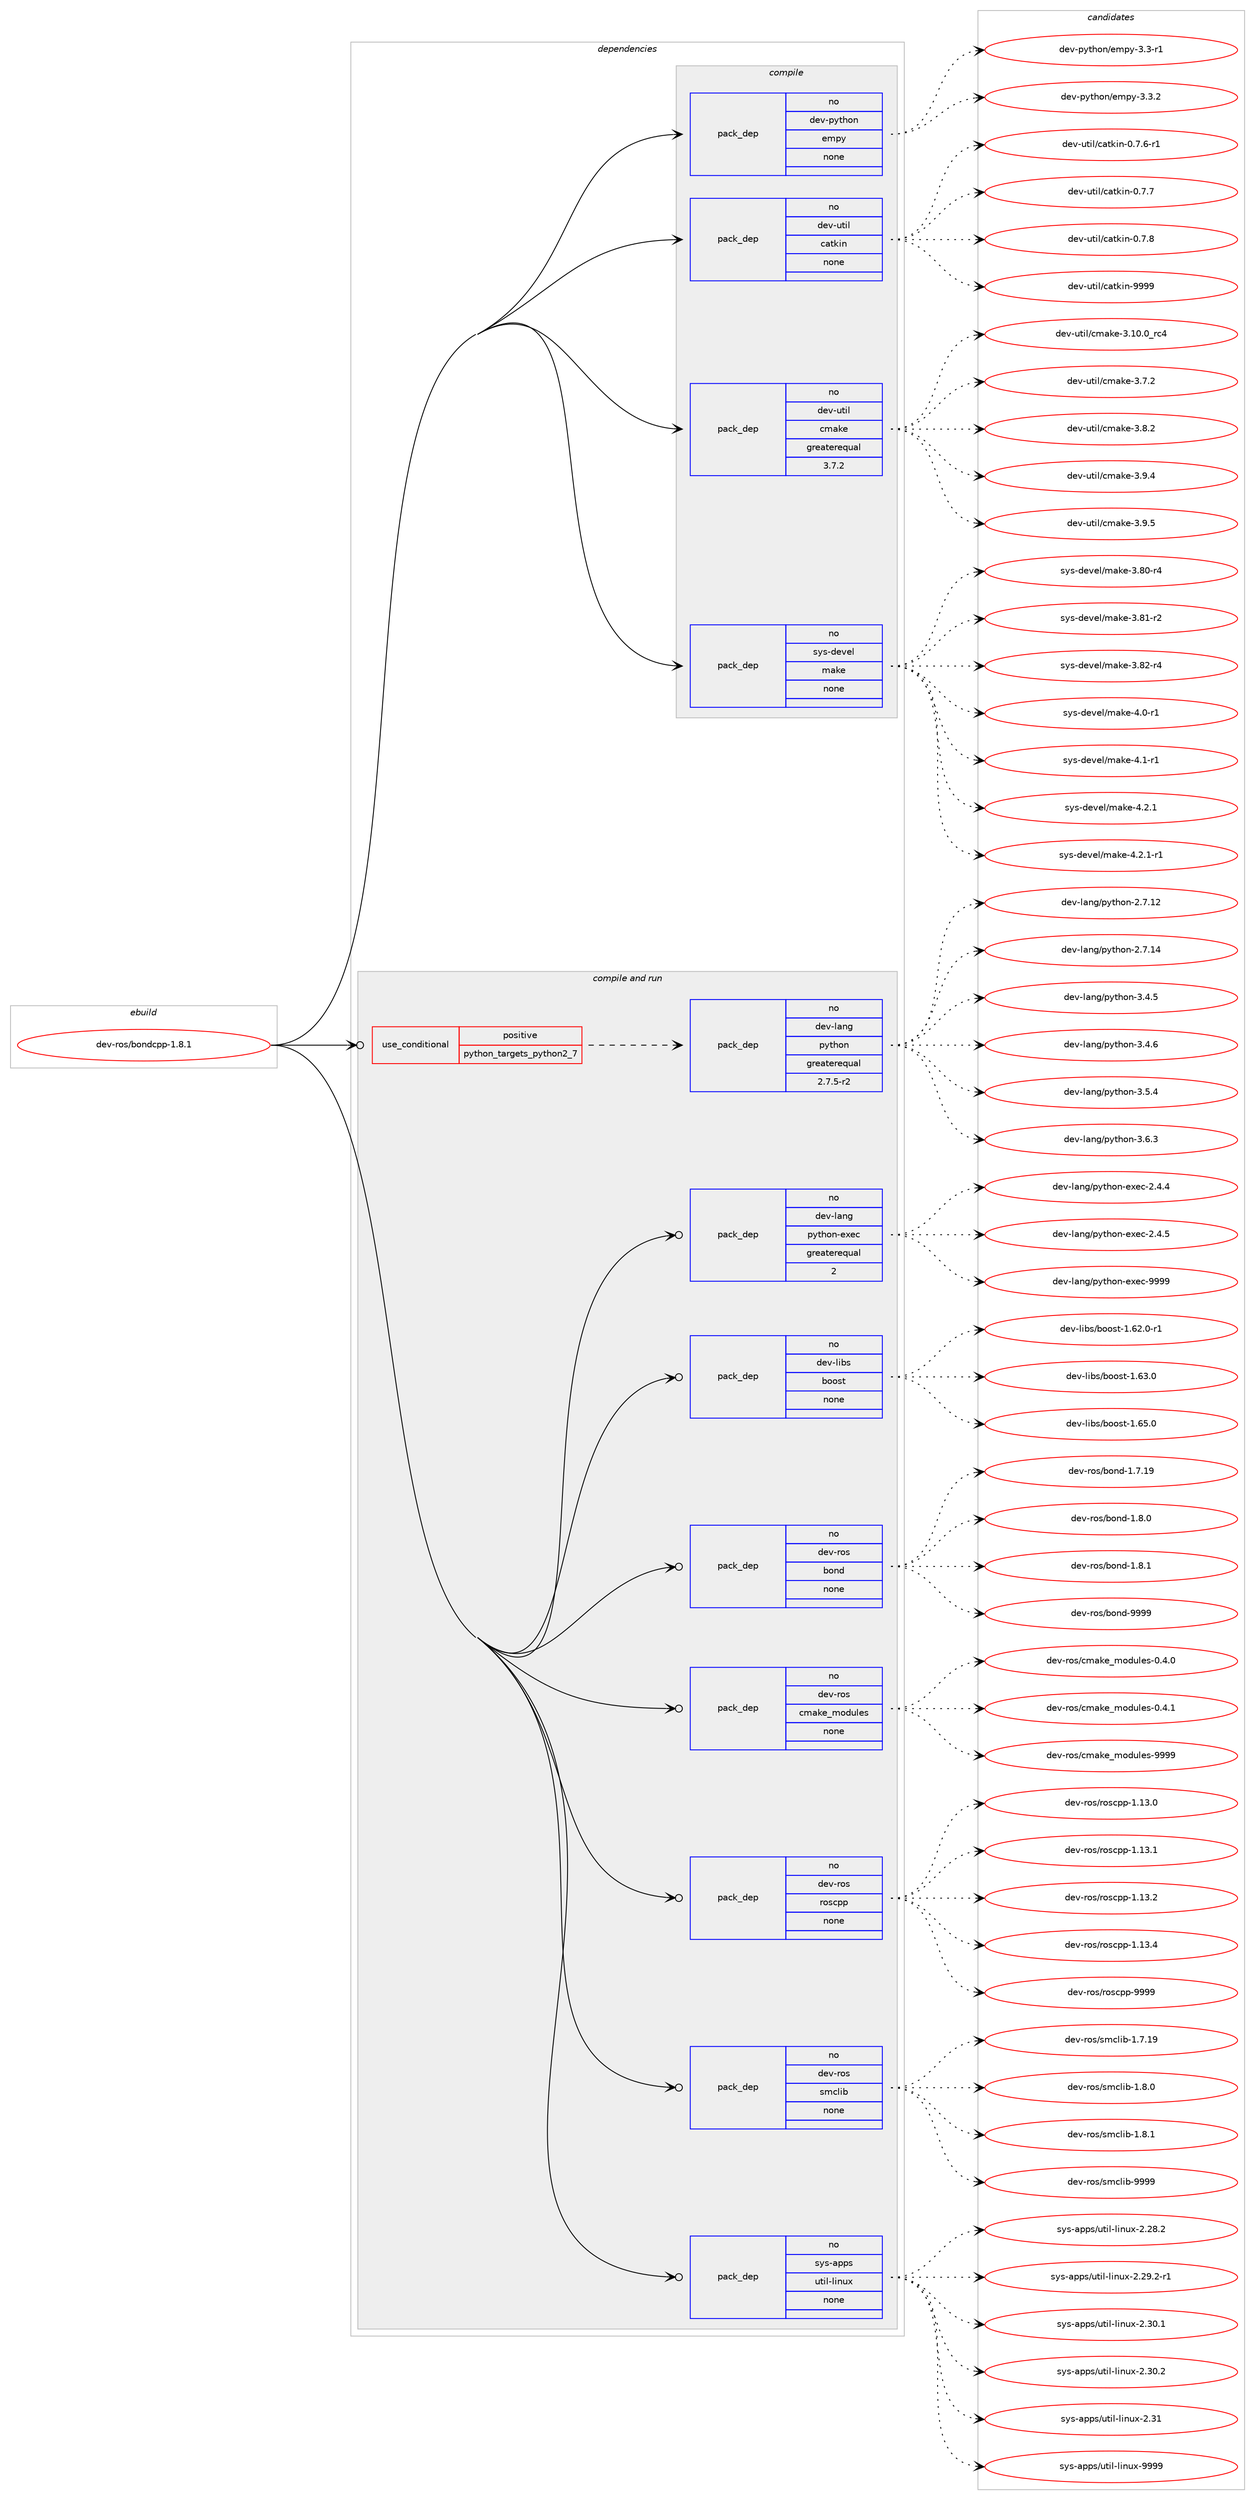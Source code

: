 digraph prolog {

# *************
# Graph options
# *************

newrank=true;
concentrate=true;
compound=true;
graph [rankdir=LR,fontname=Helvetica,fontsize=10,ranksep=1.5];#, ranksep=2.5, nodesep=0.2];
edge  [arrowhead=vee];
node  [fontname=Helvetica,fontsize=10];

# **********
# The ebuild
# **********

subgraph cluster_leftcol {
color=gray;
rank=same;
label=<<i>ebuild</i>>;
id [label="dev-ros/bondcpp-1.8.1", color=red, width=4, href="../dev-ros/bondcpp-1.8.1.svg"];
}

# ****************
# The dependencies
# ****************

subgraph cluster_midcol {
color=gray;
label=<<i>dependencies</i>>;
subgraph cluster_compile {
fillcolor="#eeeeee";
style=filled;
label=<<i>compile</i>>;
subgraph pack149179 {
dependency197997 [label=<<TABLE BORDER="0" CELLBORDER="1" CELLSPACING="0" CELLPADDING="4" WIDTH="220"><TR><TD ROWSPAN="6" CELLPADDING="30">pack_dep</TD></TR><TR><TD WIDTH="110">no</TD></TR><TR><TD>dev-python</TD></TR><TR><TD>empy</TD></TR><TR><TD>none</TD></TR><TR><TD></TD></TR></TABLE>>, shape=none, color=blue];
}
id:e -> dependency197997:w [weight=20,style="solid",arrowhead="vee"];
subgraph pack149180 {
dependency197998 [label=<<TABLE BORDER="0" CELLBORDER="1" CELLSPACING="0" CELLPADDING="4" WIDTH="220"><TR><TD ROWSPAN="6" CELLPADDING="30">pack_dep</TD></TR><TR><TD WIDTH="110">no</TD></TR><TR><TD>dev-util</TD></TR><TR><TD>catkin</TD></TR><TR><TD>none</TD></TR><TR><TD></TD></TR></TABLE>>, shape=none, color=blue];
}
id:e -> dependency197998:w [weight=20,style="solid",arrowhead="vee"];
subgraph pack149181 {
dependency197999 [label=<<TABLE BORDER="0" CELLBORDER="1" CELLSPACING="0" CELLPADDING="4" WIDTH="220"><TR><TD ROWSPAN="6" CELLPADDING="30">pack_dep</TD></TR><TR><TD WIDTH="110">no</TD></TR><TR><TD>dev-util</TD></TR><TR><TD>cmake</TD></TR><TR><TD>greaterequal</TD></TR><TR><TD>3.7.2</TD></TR></TABLE>>, shape=none, color=blue];
}
id:e -> dependency197999:w [weight=20,style="solid",arrowhead="vee"];
subgraph pack149182 {
dependency198000 [label=<<TABLE BORDER="0" CELLBORDER="1" CELLSPACING="0" CELLPADDING="4" WIDTH="220"><TR><TD ROWSPAN="6" CELLPADDING="30">pack_dep</TD></TR><TR><TD WIDTH="110">no</TD></TR><TR><TD>sys-devel</TD></TR><TR><TD>make</TD></TR><TR><TD>none</TD></TR><TR><TD></TD></TR></TABLE>>, shape=none, color=blue];
}
id:e -> dependency198000:w [weight=20,style="solid",arrowhead="vee"];
}
subgraph cluster_compileandrun {
fillcolor="#eeeeee";
style=filled;
label=<<i>compile and run</i>>;
subgraph cond44839 {
dependency198001 [label=<<TABLE BORDER="0" CELLBORDER="1" CELLSPACING="0" CELLPADDING="4"><TR><TD ROWSPAN="3" CELLPADDING="10">use_conditional</TD></TR><TR><TD>positive</TD></TR><TR><TD>python_targets_python2_7</TD></TR></TABLE>>, shape=none, color=red];
subgraph pack149183 {
dependency198002 [label=<<TABLE BORDER="0" CELLBORDER="1" CELLSPACING="0" CELLPADDING="4" WIDTH="220"><TR><TD ROWSPAN="6" CELLPADDING="30">pack_dep</TD></TR><TR><TD WIDTH="110">no</TD></TR><TR><TD>dev-lang</TD></TR><TR><TD>python</TD></TR><TR><TD>greaterequal</TD></TR><TR><TD>2.7.5-r2</TD></TR></TABLE>>, shape=none, color=blue];
}
dependency198001:e -> dependency198002:w [weight=20,style="dashed",arrowhead="vee"];
}
id:e -> dependency198001:w [weight=20,style="solid",arrowhead="odotvee"];
subgraph pack149184 {
dependency198003 [label=<<TABLE BORDER="0" CELLBORDER="1" CELLSPACING="0" CELLPADDING="4" WIDTH="220"><TR><TD ROWSPAN="6" CELLPADDING="30">pack_dep</TD></TR><TR><TD WIDTH="110">no</TD></TR><TR><TD>dev-lang</TD></TR><TR><TD>python-exec</TD></TR><TR><TD>greaterequal</TD></TR><TR><TD>2</TD></TR></TABLE>>, shape=none, color=blue];
}
id:e -> dependency198003:w [weight=20,style="solid",arrowhead="odotvee"];
subgraph pack149185 {
dependency198004 [label=<<TABLE BORDER="0" CELLBORDER="1" CELLSPACING="0" CELLPADDING="4" WIDTH="220"><TR><TD ROWSPAN="6" CELLPADDING="30">pack_dep</TD></TR><TR><TD WIDTH="110">no</TD></TR><TR><TD>dev-libs</TD></TR><TR><TD>boost</TD></TR><TR><TD>none</TD></TR><TR><TD></TD></TR></TABLE>>, shape=none, color=blue];
}
id:e -> dependency198004:w [weight=20,style="solid",arrowhead="odotvee"];
subgraph pack149186 {
dependency198005 [label=<<TABLE BORDER="0" CELLBORDER="1" CELLSPACING="0" CELLPADDING="4" WIDTH="220"><TR><TD ROWSPAN="6" CELLPADDING="30">pack_dep</TD></TR><TR><TD WIDTH="110">no</TD></TR><TR><TD>dev-ros</TD></TR><TR><TD>bond</TD></TR><TR><TD>none</TD></TR><TR><TD></TD></TR></TABLE>>, shape=none, color=blue];
}
id:e -> dependency198005:w [weight=20,style="solid",arrowhead="odotvee"];
subgraph pack149187 {
dependency198006 [label=<<TABLE BORDER="0" CELLBORDER="1" CELLSPACING="0" CELLPADDING="4" WIDTH="220"><TR><TD ROWSPAN="6" CELLPADDING="30">pack_dep</TD></TR><TR><TD WIDTH="110">no</TD></TR><TR><TD>dev-ros</TD></TR><TR><TD>cmake_modules</TD></TR><TR><TD>none</TD></TR><TR><TD></TD></TR></TABLE>>, shape=none, color=blue];
}
id:e -> dependency198006:w [weight=20,style="solid",arrowhead="odotvee"];
subgraph pack149188 {
dependency198007 [label=<<TABLE BORDER="0" CELLBORDER="1" CELLSPACING="0" CELLPADDING="4" WIDTH="220"><TR><TD ROWSPAN="6" CELLPADDING="30">pack_dep</TD></TR><TR><TD WIDTH="110">no</TD></TR><TR><TD>dev-ros</TD></TR><TR><TD>roscpp</TD></TR><TR><TD>none</TD></TR><TR><TD></TD></TR></TABLE>>, shape=none, color=blue];
}
id:e -> dependency198007:w [weight=20,style="solid",arrowhead="odotvee"];
subgraph pack149189 {
dependency198008 [label=<<TABLE BORDER="0" CELLBORDER="1" CELLSPACING="0" CELLPADDING="4" WIDTH="220"><TR><TD ROWSPAN="6" CELLPADDING="30">pack_dep</TD></TR><TR><TD WIDTH="110">no</TD></TR><TR><TD>dev-ros</TD></TR><TR><TD>smclib</TD></TR><TR><TD>none</TD></TR><TR><TD></TD></TR></TABLE>>, shape=none, color=blue];
}
id:e -> dependency198008:w [weight=20,style="solid",arrowhead="odotvee"];
subgraph pack149190 {
dependency198009 [label=<<TABLE BORDER="0" CELLBORDER="1" CELLSPACING="0" CELLPADDING="4" WIDTH="220"><TR><TD ROWSPAN="6" CELLPADDING="30">pack_dep</TD></TR><TR><TD WIDTH="110">no</TD></TR><TR><TD>sys-apps</TD></TR><TR><TD>util-linux</TD></TR><TR><TD>none</TD></TR><TR><TD></TD></TR></TABLE>>, shape=none, color=blue];
}
id:e -> dependency198009:w [weight=20,style="solid",arrowhead="odotvee"];
}
subgraph cluster_run {
fillcolor="#eeeeee";
style=filled;
label=<<i>run</i>>;
}
}

# **************
# The candidates
# **************

subgraph cluster_choices {
rank=same;
color=gray;
label=<<i>candidates</i>>;

subgraph choice149179 {
color=black;
nodesep=1;
choice1001011184511212111610411111047101109112121455146514511449 [label="dev-python/empy-3.3-r1", color=red, width=4,href="../dev-python/empy-3.3-r1.svg"];
choice1001011184511212111610411111047101109112121455146514650 [label="dev-python/empy-3.3.2", color=red, width=4,href="../dev-python/empy-3.3.2.svg"];
dependency197997:e -> choice1001011184511212111610411111047101109112121455146514511449:w [style=dotted,weight="100"];
dependency197997:e -> choice1001011184511212111610411111047101109112121455146514650:w [style=dotted,weight="100"];
}
subgraph choice149180 {
color=black;
nodesep=1;
choice100101118451171161051084799971161071051104548465546544511449 [label="dev-util/catkin-0.7.6-r1", color=red, width=4,href="../dev-util/catkin-0.7.6-r1.svg"];
choice10010111845117116105108479997116107105110454846554655 [label="dev-util/catkin-0.7.7", color=red, width=4,href="../dev-util/catkin-0.7.7.svg"];
choice10010111845117116105108479997116107105110454846554656 [label="dev-util/catkin-0.7.8", color=red, width=4,href="../dev-util/catkin-0.7.8.svg"];
choice100101118451171161051084799971161071051104557575757 [label="dev-util/catkin-9999", color=red, width=4,href="../dev-util/catkin-9999.svg"];
dependency197998:e -> choice100101118451171161051084799971161071051104548465546544511449:w [style=dotted,weight="100"];
dependency197998:e -> choice10010111845117116105108479997116107105110454846554655:w [style=dotted,weight="100"];
dependency197998:e -> choice10010111845117116105108479997116107105110454846554656:w [style=dotted,weight="100"];
dependency197998:e -> choice100101118451171161051084799971161071051104557575757:w [style=dotted,weight="100"];
}
subgraph choice149181 {
color=black;
nodesep=1;
choice1001011184511711610510847991099710710145514649484648951149952 [label="dev-util/cmake-3.10.0_rc4", color=red, width=4,href="../dev-util/cmake-3.10.0_rc4.svg"];
choice10010111845117116105108479910997107101455146554650 [label="dev-util/cmake-3.7.2", color=red, width=4,href="../dev-util/cmake-3.7.2.svg"];
choice10010111845117116105108479910997107101455146564650 [label="dev-util/cmake-3.8.2", color=red, width=4,href="../dev-util/cmake-3.8.2.svg"];
choice10010111845117116105108479910997107101455146574652 [label="dev-util/cmake-3.9.4", color=red, width=4,href="../dev-util/cmake-3.9.4.svg"];
choice10010111845117116105108479910997107101455146574653 [label="dev-util/cmake-3.9.5", color=red, width=4,href="../dev-util/cmake-3.9.5.svg"];
dependency197999:e -> choice1001011184511711610510847991099710710145514649484648951149952:w [style=dotted,weight="100"];
dependency197999:e -> choice10010111845117116105108479910997107101455146554650:w [style=dotted,weight="100"];
dependency197999:e -> choice10010111845117116105108479910997107101455146564650:w [style=dotted,weight="100"];
dependency197999:e -> choice10010111845117116105108479910997107101455146574652:w [style=dotted,weight="100"];
dependency197999:e -> choice10010111845117116105108479910997107101455146574653:w [style=dotted,weight="100"];
}
subgraph choice149182 {
color=black;
nodesep=1;
choice11512111545100101118101108471099710710145514656484511452 [label="sys-devel/make-3.80-r4", color=red, width=4,href="../sys-devel/make-3.80-r4.svg"];
choice11512111545100101118101108471099710710145514656494511450 [label="sys-devel/make-3.81-r2", color=red, width=4,href="../sys-devel/make-3.81-r2.svg"];
choice11512111545100101118101108471099710710145514656504511452 [label="sys-devel/make-3.82-r4", color=red, width=4,href="../sys-devel/make-3.82-r4.svg"];
choice115121115451001011181011084710997107101455246484511449 [label="sys-devel/make-4.0-r1", color=red, width=4,href="../sys-devel/make-4.0-r1.svg"];
choice115121115451001011181011084710997107101455246494511449 [label="sys-devel/make-4.1-r1", color=red, width=4,href="../sys-devel/make-4.1-r1.svg"];
choice115121115451001011181011084710997107101455246504649 [label="sys-devel/make-4.2.1", color=red, width=4,href="../sys-devel/make-4.2.1.svg"];
choice1151211154510010111810110847109971071014552465046494511449 [label="sys-devel/make-4.2.1-r1", color=red, width=4,href="../sys-devel/make-4.2.1-r1.svg"];
dependency198000:e -> choice11512111545100101118101108471099710710145514656484511452:w [style=dotted,weight="100"];
dependency198000:e -> choice11512111545100101118101108471099710710145514656494511450:w [style=dotted,weight="100"];
dependency198000:e -> choice11512111545100101118101108471099710710145514656504511452:w [style=dotted,weight="100"];
dependency198000:e -> choice115121115451001011181011084710997107101455246484511449:w [style=dotted,weight="100"];
dependency198000:e -> choice115121115451001011181011084710997107101455246494511449:w [style=dotted,weight="100"];
dependency198000:e -> choice115121115451001011181011084710997107101455246504649:w [style=dotted,weight="100"];
dependency198000:e -> choice1151211154510010111810110847109971071014552465046494511449:w [style=dotted,weight="100"];
}
subgraph choice149183 {
color=black;
nodesep=1;
choice10010111845108971101034711212111610411111045504655464950 [label="dev-lang/python-2.7.12", color=red, width=4,href="../dev-lang/python-2.7.12.svg"];
choice10010111845108971101034711212111610411111045504655464952 [label="dev-lang/python-2.7.14", color=red, width=4,href="../dev-lang/python-2.7.14.svg"];
choice100101118451089711010347112121116104111110455146524653 [label="dev-lang/python-3.4.5", color=red, width=4,href="../dev-lang/python-3.4.5.svg"];
choice100101118451089711010347112121116104111110455146524654 [label="dev-lang/python-3.4.6", color=red, width=4,href="../dev-lang/python-3.4.6.svg"];
choice100101118451089711010347112121116104111110455146534652 [label="dev-lang/python-3.5.4", color=red, width=4,href="../dev-lang/python-3.5.4.svg"];
choice100101118451089711010347112121116104111110455146544651 [label="dev-lang/python-3.6.3", color=red, width=4,href="../dev-lang/python-3.6.3.svg"];
dependency198002:e -> choice10010111845108971101034711212111610411111045504655464950:w [style=dotted,weight="100"];
dependency198002:e -> choice10010111845108971101034711212111610411111045504655464952:w [style=dotted,weight="100"];
dependency198002:e -> choice100101118451089711010347112121116104111110455146524653:w [style=dotted,weight="100"];
dependency198002:e -> choice100101118451089711010347112121116104111110455146524654:w [style=dotted,weight="100"];
dependency198002:e -> choice100101118451089711010347112121116104111110455146534652:w [style=dotted,weight="100"];
dependency198002:e -> choice100101118451089711010347112121116104111110455146544651:w [style=dotted,weight="100"];
}
subgraph choice149184 {
color=black;
nodesep=1;
choice1001011184510897110103471121211161041111104510112010199455046524652 [label="dev-lang/python-exec-2.4.4", color=red, width=4,href="../dev-lang/python-exec-2.4.4.svg"];
choice1001011184510897110103471121211161041111104510112010199455046524653 [label="dev-lang/python-exec-2.4.5", color=red, width=4,href="../dev-lang/python-exec-2.4.5.svg"];
choice10010111845108971101034711212111610411111045101120101994557575757 [label="dev-lang/python-exec-9999", color=red, width=4,href="../dev-lang/python-exec-9999.svg"];
dependency198003:e -> choice1001011184510897110103471121211161041111104510112010199455046524652:w [style=dotted,weight="100"];
dependency198003:e -> choice1001011184510897110103471121211161041111104510112010199455046524653:w [style=dotted,weight="100"];
dependency198003:e -> choice10010111845108971101034711212111610411111045101120101994557575757:w [style=dotted,weight="100"];
}
subgraph choice149185 {
color=black;
nodesep=1;
choice10010111845108105981154798111111115116454946545046484511449 [label="dev-libs/boost-1.62.0-r1", color=red, width=4,href="../dev-libs/boost-1.62.0-r1.svg"];
choice1001011184510810598115479811111111511645494654514648 [label="dev-libs/boost-1.63.0", color=red, width=4,href="../dev-libs/boost-1.63.0.svg"];
choice1001011184510810598115479811111111511645494654534648 [label="dev-libs/boost-1.65.0", color=red, width=4,href="../dev-libs/boost-1.65.0.svg"];
dependency198004:e -> choice10010111845108105981154798111111115116454946545046484511449:w [style=dotted,weight="100"];
dependency198004:e -> choice1001011184510810598115479811111111511645494654514648:w [style=dotted,weight="100"];
dependency198004:e -> choice1001011184510810598115479811111111511645494654534648:w [style=dotted,weight="100"];
}
subgraph choice149186 {
color=black;
nodesep=1;
choice10010111845114111115479811111010045494655464957 [label="dev-ros/bond-1.7.19", color=red, width=4,href="../dev-ros/bond-1.7.19.svg"];
choice100101118451141111154798111110100454946564648 [label="dev-ros/bond-1.8.0", color=red, width=4,href="../dev-ros/bond-1.8.0.svg"];
choice100101118451141111154798111110100454946564649 [label="dev-ros/bond-1.8.1", color=red, width=4,href="../dev-ros/bond-1.8.1.svg"];
choice1001011184511411111547981111101004557575757 [label="dev-ros/bond-9999", color=red, width=4,href="../dev-ros/bond-9999.svg"];
dependency198005:e -> choice10010111845114111115479811111010045494655464957:w [style=dotted,weight="100"];
dependency198005:e -> choice100101118451141111154798111110100454946564648:w [style=dotted,weight="100"];
dependency198005:e -> choice100101118451141111154798111110100454946564649:w [style=dotted,weight="100"];
dependency198005:e -> choice1001011184511411111547981111101004557575757:w [style=dotted,weight="100"];
}
subgraph choice149187 {
color=black;
nodesep=1;
choice1001011184511411111547991099710710195109111100117108101115454846524648 [label="dev-ros/cmake_modules-0.4.0", color=red, width=4,href="../dev-ros/cmake_modules-0.4.0.svg"];
choice1001011184511411111547991099710710195109111100117108101115454846524649 [label="dev-ros/cmake_modules-0.4.1", color=red, width=4,href="../dev-ros/cmake_modules-0.4.1.svg"];
choice10010111845114111115479910997107101951091111001171081011154557575757 [label="dev-ros/cmake_modules-9999", color=red, width=4,href="../dev-ros/cmake_modules-9999.svg"];
dependency198006:e -> choice1001011184511411111547991099710710195109111100117108101115454846524648:w [style=dotted,weight="100"];
dependency198006:e -> choice1001011184511411111547991099710710195109111100117108101115454846524649:w [style=dotted,weight="100"];
dependency198006:e -> choice10010111845114111115479910997107101951091111001171081011154557575757:w [style=dotted,weight="100"];
}
subgraph choice149188 {
color=black;
nodesep=1;
choice10010111845114111115471141111159911211245494649514648 [label="dev-ros/roscpp-1.13.0", color=red, width=4,href="../dev-ros/roscpp-1.13.0.svg"];
choice10010111845114111115471141111159911211245494649514649 [label="dev-ros/roscpp-1.13.1", color=red, width=4,href="../dev-ros/roscpp-1.13.1.svg"];
choice10010111845114111115471141111159911211245494649514650 [label="dev-ros/roscpp-1.13.2", color=red, width=4,href="../dev-ros/roscpp-1.13.2.svg"];
choice10010111845114111115471141111159911211245494649514652 [label="dev-ros/roscpp-1.13.4", color=red, width=4,href="../dev-ros/roscpp-1.13.4.svg"];
choice1001011184511411111547114111115991121124557575757 [label="dev-ros/roscpp-9999", color=red, width=4,href="../dev-ros/roscpp-9999.svg"];
dependency198007:e -> choice10010111845114111115471141111159911211245494649514648:w [style=dotted,weight="100"];
dependency198007:e -> choice10010111845114111115471141111159911211245494649514649:w [style=dotted,weight="100"];
dependency198007:e -> choice10010111845114111115471141111159911211245494649514650:w [style=dotted,weight="100"];
dependency198007:e -> choice10010111845114111115471141111159911211245494649514652:w [style=dotted,weight="100"];
dependency198007:e -> choice1001011184511411111547114111115991121124557575757:w [style=dotted,weight="100"];
}
subgraph choice149189 {
color=black;
nodesep=1;
choice1001011184511411111547115109991081059845494655464957 [label="dev-ros/smclib-1.7.19", color=red, width=4,href="../dev-ros/smclib-1.7.19.svg"];
choice10010111845114111115471151099910810598454946564648 [label="dev-ros/smclib-1.8.0", color=red, width=4,href="../dev-ros/smclib-1.8.0.svg"];
choice10010111845114111115471151099910810598454946564649 [label="dev-ros/smclib-1.8.1", color=red, width=4,href="../dev-ros/smclib-1.8.1.svg"];
choice100101118451141111154711510999108105984557575757 [label="dev-ros/smclib-9999", color=red, width=4,href="../dev-ros/smclib-9999.svg"];
dependency198008:e -> choice1001011184511411111547115109991081059845494655464957:w [style=dotted,weight="100"];
dependency198008:e -> choice10010111845114111115471151099910810598454946564648:w [style=dotted,weight="100"];
dependency198008:e -> choice10010111845114111115471151099910810598454946564649:w [style=dotted,weight="100"];
dependency198008:e -> choice100101118451141111154711510999108105984557575757:w [style=dotted,weight="100"];
}
subgraph choice149190 {
color=black;
nodesep=1;
choice1151211154597112112115471171161051084510810511011712045504650564650 [label="sys-apps/util-linux-2.28.2", color=red, width=4,href="../sys-apps/util-linux-2.28.2.svg"];
choice11512111545971121121154711711610510845108105110117120455046505746504511449 [label="sys-apps/util-linux-2.29.2-r1", color=red, width=4,href="../sys-apps/util-linux-2.29.2-r1.svg"];
choice1151211154597112112115471171161051084510810511011712045504651484649 [label="sys-apps/util-linux-2.30.1", color=red, width=4,href="../sys-apps/util-linux-2.30.1.svg"];
choice1151211154597112112115471171161051084510810511011712045504651484650 [label="sys-apps/util-linux-2.30.2", color=red, width=4,href="../sys-apps/util-linux-2.30.2.svg"];
choice115121115459711211211547117116105108451081051101171204550465149 [label="sys-apps/util-linux-2.31", color=red, width=4,href="../sys-apps/util-linux-2.31.svg"];
choice115121115459711211211547117116105108451081051101171204557575757 [label="sys-apps/util-linux-9999", color=red, width=4,href="../sys-apps/util-linux-9999.svg"];
dependency198009:e -> choice1151211154597112112115471171161051084510810511011712045504650564650:w [style=dotted,weight="100"];
dependency198009:e -> choice11512111545971121121154711711610510845108105110117120455046505746504511449:w [style=dotted,weight="100"];
dependency198009:e -> choice1151211154597112112115471171161051084510810511011712045504651484649:w [style=dotted,weight="100"];
dependency198009:e -> choice1151211154597112112115471171161051084510810511011712045504651484650:w [style=dotted,weight="100"];
dependency198009:e -> choice115121115459711211211547117116105108451081051101171204550465149:w [style=dotted,weight="100"];
dependency198009:e -> choice115121115459711211211547117116105108451081051101171204557575757:w [style=dotted,weight="100"];
}
}

}

